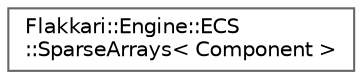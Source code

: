digraph "Graphical Class Hierarchy"
{
 // LATEX_PDF_SIZE
  bgcolor="transparent";
  edge [fontname=Helvetica,fontsize=10,labelfontname=Helvetica,labelfontsize=10];
  node [fontname=Helvetica,fontsize=10,shape=box,height=0.2,width=0.4];
  rankdir="LR";
  Node0 [id="Node000000",label="Flakkari::Engine::ECS\l::SparseArrays\< Component \>",height=0.2,width=0.4,color="grey40", fillcolor="white", style="filled",URL="$d5/dd2/classFlakkari_1_1Engine_1_1ECS_1_1SparseArrays.html",tooltip=" "];
}
